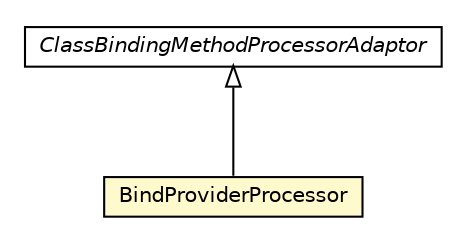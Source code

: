 #!/usr/local/bin/dot
#
# Class diagram 
# Generated by UMLGraph version 5.1 (http://www.umlgraph.org/)
#

digraph G {
	edge [fontname="Helvetica",fontsize=10,labelfontname="Helvetica",labelfontsize=10];
	node [fontname="Helvetica",fontsize=10,shape=plaintext];
	nodesep=0.25;
	ranksep=0.5;
	// org.androidtransfuse.analysis.module.BindProviderProcessor
	c50588 [label=<<table title="org.androidtransfuse.analysis.module.BindProviderProcessor" border="0" cellborder="1" cellspacing="0" cellpadding="2" port="p" bgcolor="lemonChiffon" href="./BindProviderProcessor.html">
		<tr><td><table border="0" cellspacing="0" cellpadding="1">
<tr><td align="center" balign="center"> BindProviderProcessor </td></tr>
		</table></td></tr>
		</table>>, fontname="Helvetica", fontcolor="black", fontsize=10.0];
	// org.androidtransfuse.analysis.module.ClassBindingMethodProcessorAdaptor
	c50592 [label=<<table title="org.androidtransfuse.analysis.module.ClassBindingMethodProcessorAdaptor" border="0" cellborder="1" cellspacing="0" cellpadding="2" port="p" href="./ClassBindingMethodProcessorAdaptor.html">
		<tr><td><table border="0" cellspacing="0" cellpadding="1">
<tr><td align="center" balign="center"><font face="Helvetica-Oblique"> ClassBindingMethodProcessorAdaptor </font></td></tr>
		</table></td></tr>
		</table>>, fontname="Helvetica", fontcolor="black", fontsize=10.0];
	//org.androidtransfuse.analysis.module.BindProviderProcessor extends org.androidtransfuse.analysis.module.ClassBindingMethodProcessorAdaptor
	c50592:p -> c50588:p [dir=back,arrowtail=empty];
}

